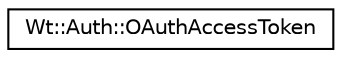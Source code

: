 digraph "Graphical Class Hierarchy"
{
 // LATEX_PDF_SIZE
  edge [fontname="Helvetica",fontsize="10",labelfontname="Helvetica",labelfontsize="10"];
  node [fontname="Helvetica",fontsize="10",shape=record];
  rankdir="LR";
  Node0 [label="Wt::Auth::OAuthAccessToken",height=0.2,width=0.4,color="black", fillcolor="white", style="filled",URL="$classWt_1_1Auth_1_1OAuthAccessToken.html",tooltip="An OAuth access token."];
}
